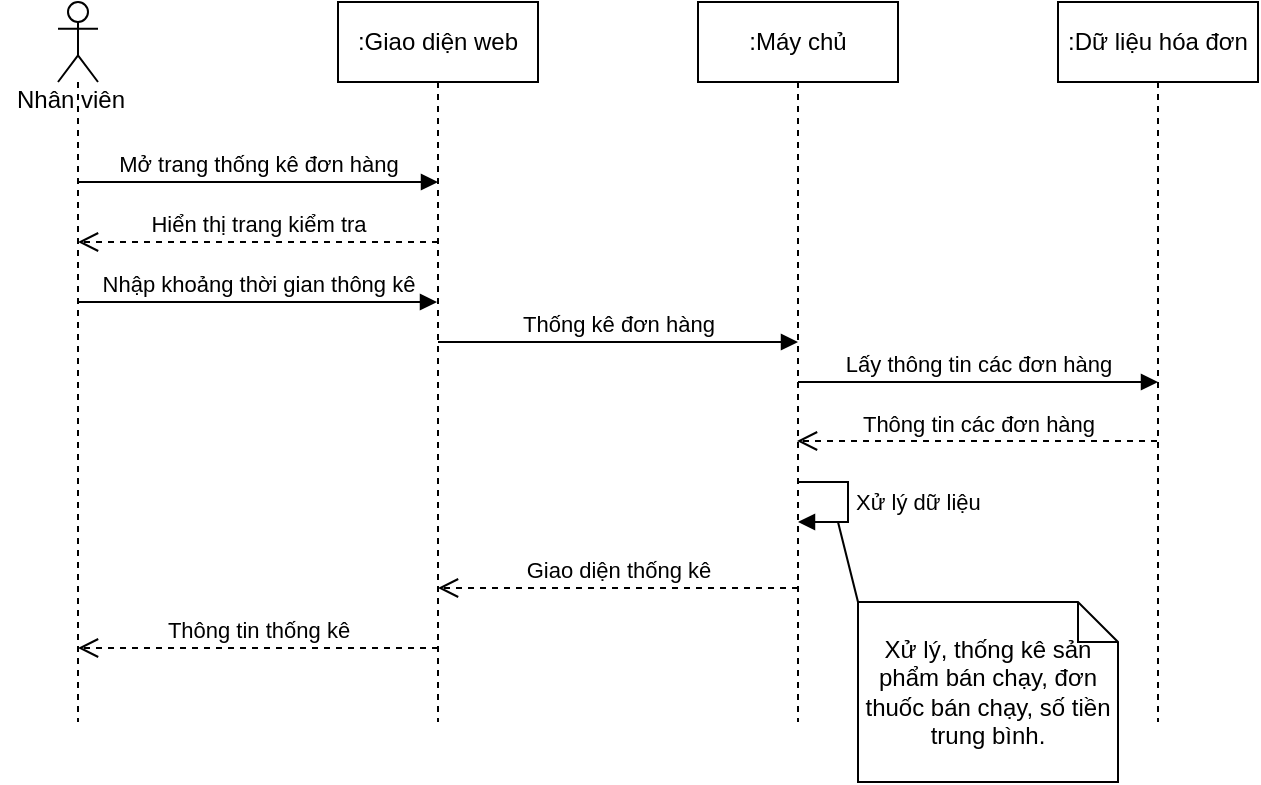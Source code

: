 <mxfile version="16.4.0" type="device"><diagram id="zcswTwv3XpAi1OrYe1jl" name="Page-1"><mxGraphModel dx="868" dy="561" grid="1" gridSize="10" guides="1" tooltips="1" connect="1" arrows="1" fold="1" page="1" pageScale="1" pageWidth="850" pageHeight="1100" math="0" shadow="0"><root><mxCell id="0"/><mxCell id="1" parent="0"/><mxCell id="4Xvh3bdAWT4ftcuykldy-1" value="" style="shape=umlLifeline;participant=umlActor;perimeter=lifelinePerimeter;whiteSpace=wrap;html=1;container=1;collapsible=0;recursiveResize=0;verticalAlign=top;spacingTop=36;outlineConnect=0;" vertex="1" parent="1"><mxGeometry x="40" y="40" width="20" height="360" as="geometry"/></mxCell><mxCell id="4Xvh3bdAWT4ftcuykldy-2" value="Nhân viên" style="text;html=1;align=center;verticalAlign=middle;resizable=0;points=[];autosize=1;strokeColor=none;fillColor=none;" vertex="1" parent="1"><mxGeometry x="11" y="79" width="70" height="20" as="geometry"/></mxCell><mxCell id="4Xvh3bdAWT4ftcuykldy-3" value=":Giao diện web" style="shape=umlLifeline;perimeter=lifelinePerimeter;whiteSpace=wrap;html=1;container=1;collapsible=0;recursiveResize=0;outlineConnect=0;" vertex="1" parent="1"><mxGeometry x="180" y="40" width="100" height="360" as="geometry"/></mxCell><mxCell id="4Xvh3bdAWT4ftcuykldy-4" value=":Máy chủ" style="shape=umlLifeline;perimeter=lifelinePerimeter;whiteSpace=wrap;html=1;container=1;collapsible=0;recursiveResize=0;outlineConnect=0;" vertex="1" parent="1"><mxGeometry x="360" y="40" width="100" height="360" as="geometry"/></mxCell><mxCell id="4Xvh3bdAWT4ftcuykldy-5" value="Xử lý dữ liệu" style="edgeStyle=orthogonalEdgeStyle;html=1;align=left;spacingLeft=2;endArrow=block;rounded=0;entryX=1;entryY=0;" edge="1" parent="4Xvh3bdAWT4ftcuykldy-4"><mxGeometry relative="1" as="geometry"><mxPoint x="50" y="240" as="sourcePoint"/><Array as="points"><mxPoint x="75" y="240"/></Array><mxPoint x="50" y="260" as="targetPoint"/></mxGeometry></mxCell><mxCell id="4Xvh3bdAWT4ftcuykldy-6" value="Giao diện thống kê" style="html=1;verticalAlign=bottom;endArrow=open;dashed=1;endSize=8;rounded=0;" edge="1" parent="4Xvh3bdAWT4ftcuykldy-4"><mxGeometry relative="1" as="geometry"><mxPoint x="50" y="293" as="sourcePoint"/><mxPoint x="-130" y="293" as="targetPoint"/><Array as="points"><mxPoint x="-69.5" y="293"/></Array></mxGeometry></mxCell><mxCell id="4Xvh3bdAWT4ftcuykldy-7" value=":Dữ liệu hóa đơn" style="shape=umlLifeline;perimeter=lifelinePerimeter;whiteSpace=wrap;html=1;container=1;collapsible=0;recursiveResize=0;outlineConnect=0;" vertex="1" parent="1"><mxGeometry x="540" y="40" width="100" height="360" as="geometry"/></mxCell><mxCell id="4Xvh3bdAWT4ftcuykldy-8" value="Thông tin các đơn hàng" style="html=1;verticalAlign=bottom;endArrow=open;dashed=1;endSize=8;rounded=0;" edge="1" parent="4Xvh3bdAWT4ftcuykldy-7"><mxGeometry relative="1" as="geometry"><mxPoint x="49.5" y="219.5" as="sourcePoint"/><mxPoint x="-130.5" y="219.5" as="targetPoint"/><Array as="points"><mxPoint x="-70" y="219.5"/></Array></mxGeometry></mxCell><mxCell id="4Xvh3bdAWT4ftcuykldy-9" value="Nhập khoảng thời gian thông kê" style="html=1;verticalAlign=bottom;endArrow=block;rounded=0;" edge="1" parent="1" source="4Xvh3bdAWT4ftcuykldy-1" target="4Xvh3bdAWT4ftcuykldy-3"><mxGeometry width="80" relative="1" as="geometry"><mxPoint x="160" y="190" as="sourcePoint"/><mxPoint x="240" y="190" as="targetPoint"/><Array as="points"><mxPoint x="180" y="190"/></Array></mxGeometry></mxCell><mxCell id="4Xvh3bdAWT4ftcuykldy-10" value="Thống kê đơn hàng" style="html=1;verticalAlign=bottom;endArrow=block;rounded=0;" edge="1" parent="1"><mxGeometry width="80" relative="1" as="geometry"><mxPoint x="230" y="210" as="sourcePoint"/><mxPoint x="410" y="210" as="targetPoint"/><Array as="points"><mxPoint x="360.5" y="210"/></Array></mxGeometry></mxCell><mxCell id="4Xvh3bdAWT4ftcuykldy-11" value="Lấy thông tin các đơn hàng" style="html=1;verticalAlign=bottom;endArrow=block;rounded=0;" edge="1" parent="1"><mxGeometry width="80" relative="1" as="geometry"><mxPoint x="410" y="230" as="sourcePoint"/><mxPoint x="590" y="230" as="targetPoint"/><Array as="points"><mxPoint x="540.5" y="230"/></Array></mxGeometry></mxCell><mxCell id="4Xvh3bdAWT4ftcuykldy-12" value="Thông tin thống kê" style="html=1;verticalAlign=bottom;endArrow=open;dashed=1;endSize=8;rounded=0;" edge="1" parent="1"><mxGeometry relative="1" as="geometry"><mxPoint x="230" y="363" as="sourcePoint"/><mxPoint x="50" y="363" as="targetPoint"/><Array as="points"><mxPoint x="110.5" y="363"/></Array></mxGeometry></mxCell><mxCell id="4Xvh3bdAWT4ftcuykldy-13" value="Mở trang thống kê đơn hàng" style="html=1;verticalAlign=bottom;endArrow=block;rounded=0;" edge="1" parent="1"><mxGeometry width="80" relative="1" as="geometry"><mxPoint x="50" y="130" as="sourcePoint"/><mxPoint x="230" y="130" as="targetPoint"/><Array as="points"><mxPoint x="180.5" y="130"/></Array></mxGeometry></mxCell><mxCell id="4Xvh3bdAWT4ftcuykldy-14" value="Hiển thị trang kiểm tra" style="html=1;verticalAlign=bottom;endArrow=open;dashed=1;endSize=8;rounded=0;" edge="1" parent="1"><mxGeometry relative="1" as="geometry"><mxPoint x="230" y="160" as="sourcePoint"/><mxPoint x="50" y="160" as="targetPoint"/><Array as="points"><mxPoint x="110.5" y="160"/></Array></mxGeometry></mxCell><mxCell id="4Xvh3bdAWT4ftcuykldy-15" value="Xử lý, thống kê sản phẩm bán chạy, đơn thuốc bán chạy, số tiền trung bình." style="shape=note;size=20;whiteSpace=wrap;html=1;" vertex="1" parent="1"><mxGeometry x="440" y="340" width="130" height="90" as="geometry"/></mxCell><mxCell id="4Xvh3bdAWT4ftcuykldy-16" value="" style="endArrow=none;html=1;rounded=0;exitX=0;exitY=0;exitDx=0;exitDy=0;exitPerimeter=0;" edge="1" parent="1" source="4Xvh3bdAWT4ftcuykldy-15"><mxGeometry width="50" height="50" relative="1" as="geometry"><mxPoint x="300" y="300" as="sourcePoint"/><mxPoint x="430" y="300" as="targetPoint"/></mxGeometry></mxCell></root></mxGraphModel></diagram></mxfile>
